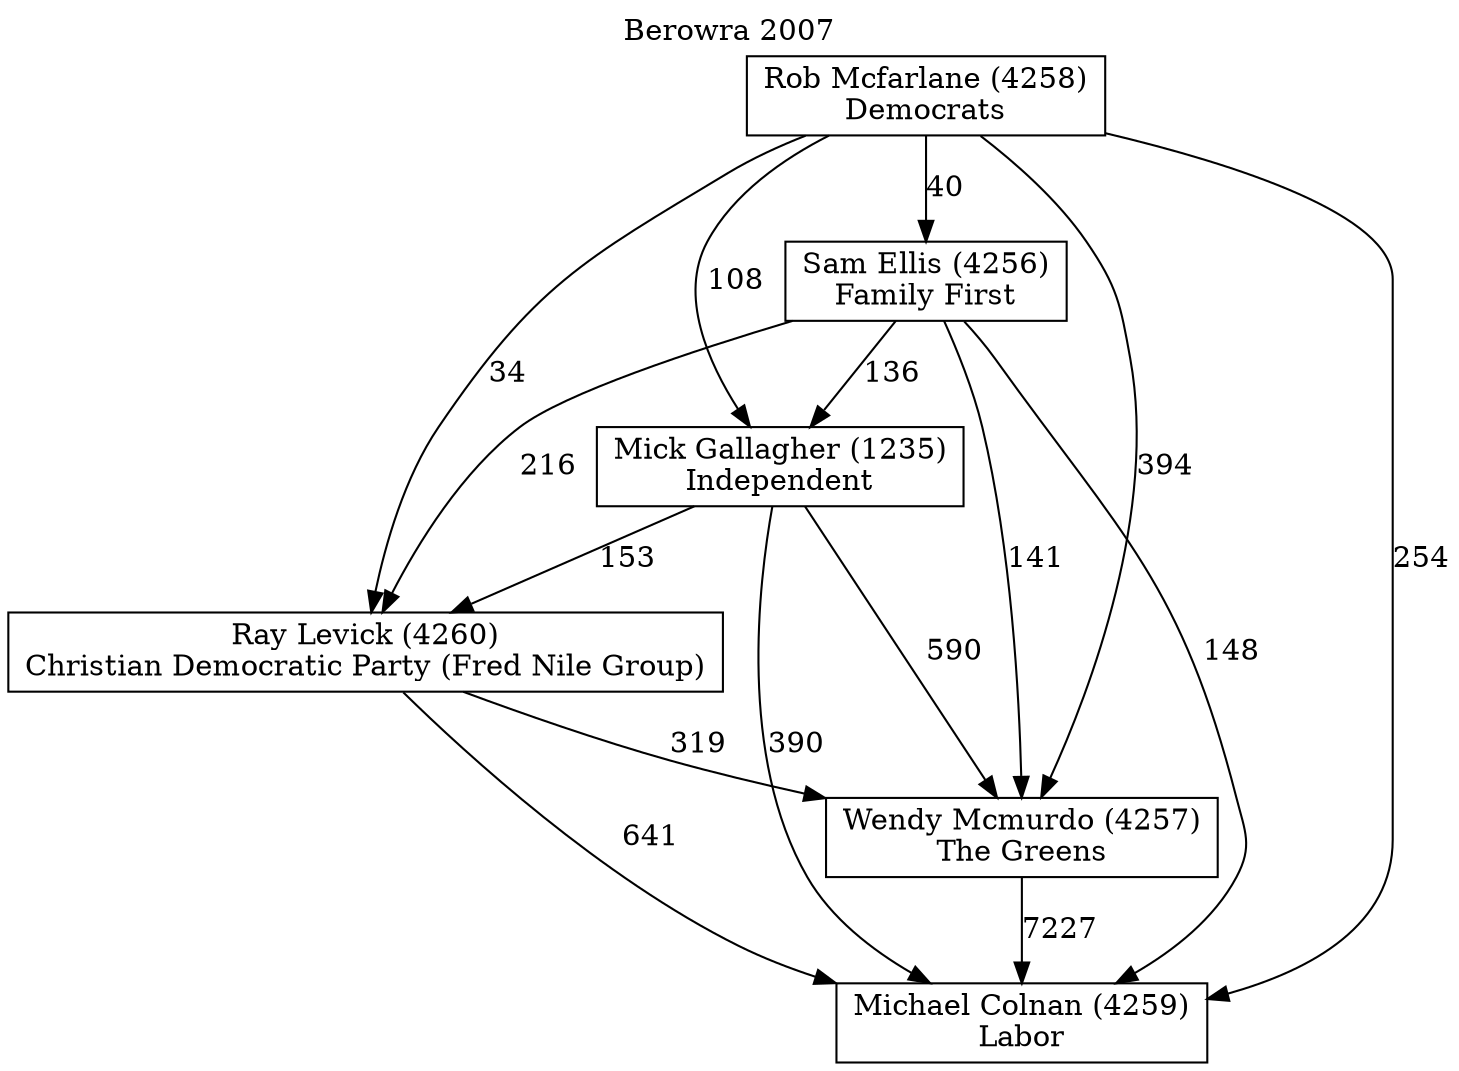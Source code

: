 // House preference flow
digraph "Michael Colnan (4259)_Berowra_2007" {
	graph [label="Berowra 2007" labelloc=t mclimit=10]
	node [shape=box]
	"Michael Colnan (4259)" [label="Michael Colnan (4259)
Labor"]
	"Mick Gallagher (1235)" [label="Mick Gallagher (1235)
Independent"]
	"Ray Levick (4260)" [label="Ray Levick (4260)
Christian Democratic Party (Fred Nile Group)"]
	"Rob Mcfarlane (4258)" [label="Rob Mcfarlane (4258)
Democrats"]
	"Sam Ellis (4256)" [label="Sam Ellis (4256)
Family First"]
	"Wendy Mcmurdo (4257)" [label="Wendy Mcmurdo (4257)
The Greens"]
	"Mick Gallagher (1235)" -> "Michael Colnan (4259)" [label=390]
	"Mick Gallagher (1235)" -> "Ray Levick (4260)" [label=153]
	"Mick Gallagher (1235)" -> "Wendy Mcmurdo (4257)" [label=590]
	"Ray Levick (4260)" -> "Michael Colnan (4259)" [label=641]
	"Ray Levick (4260)" -> "Wendy Mcmurdo (4257)" [label=319]
	"Rob Mcfarlane (4258)" -> "Michael Colnan (4259)" [label=254]
	"Rob Mcfarlane (4258)" -> "Mick Gallagher (1235)" [label=108]
	"Rob Mcfarlane (4258)" -> "Ray Levick (4260)" [label=34]
	"Rob Mcfarlane (4258)" -> "Sam Ellis (4256)" [label=40]
	"Rob Mcfarlane (4258)" -> "Wendy Mcmurdo (4257)" [label=394]
	"Sam Ellis (4256)" -> "Michael Colnan (4259)" [label=148]
	"Sam Ellis (4256)" -> "Mick Gallagher (1235)" [label=136]
	"Sam Ellis (4256)" -> "Ray Levick (4260)" [label=216]
	"Sam Ellis (4256)" -> "Wendy Mcmurdo (4257)" [label=141]
	"Wendy Mcmurdo (4257)" -> "Michael Colnan (4259)" [label=7227]
}
